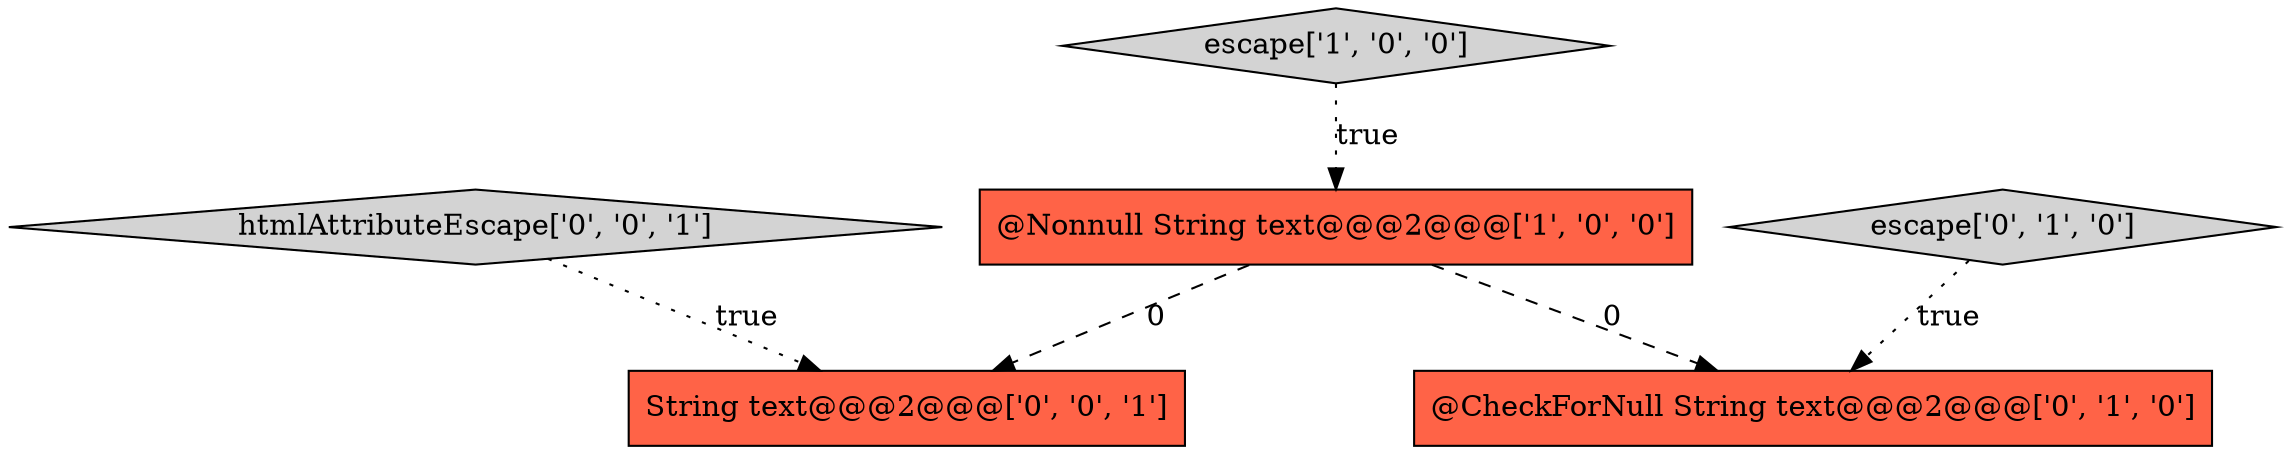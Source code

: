 digraph {
5 [style = filled, label = "String text@@@2@@@['0', '0', '1']", fillcolor = tomato, shape = box image = "AAA0AAABBB3BBB"];
2 [style = filled, label = "escape['0', '1', '0']", fillcolor = lightgray, shape = diamond image = "AAA0AAABBB2BBB"];
4 [style = filled, label = "htmlAttributeEscape['0', '0', '1']", fillcolor = lightgray, shape = diamond image = "AAA0AAABBB3BBB"];
3 [style = filled, label = "@CheckForNull String text@@@2@@@['0', '1', '0']", fillcolor = tomato, shape = box image = "AAA1AAABBB2BBB"];
0 [style = filled, label = "@Nonnull String text@@@2@@@['1', '0', '0']", fillcolor = tomato, shape = box image = "AAA1AAABBB1BBB"];
1 [style = filled, label = "escape['1', '0', '0']", fillcolor = lightgray, shape = diamond image = "AAA0AAABBB1BBB"];
2->3 [style = dotted, label="true"];
4->5 [style = dotted, label="true"];
1->0 [style = dotted, label="true"];
0->3 [style = dashed, label="0"];
0->5 [style = dashed, label="0"];
}
